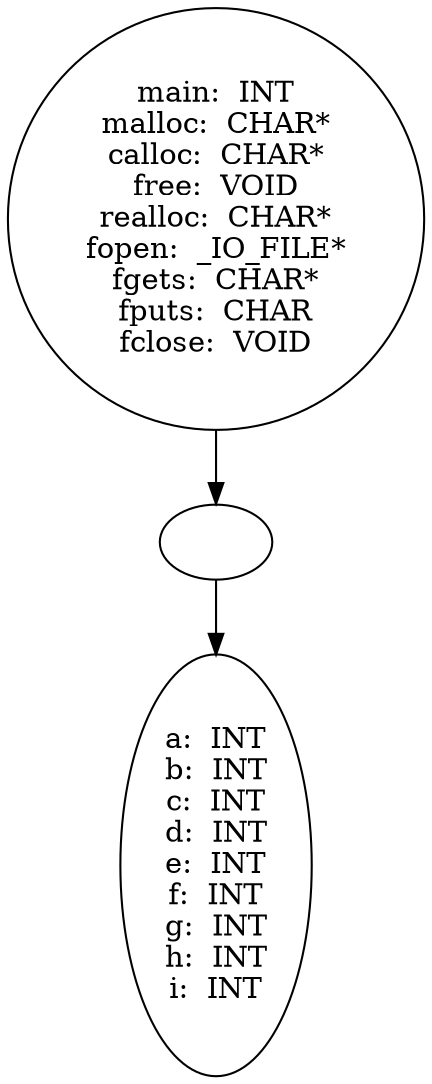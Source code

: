 digraph AST {
  "135951641067728" [label="main:  INT
malloc:  CHAR*
calloc:  CHAR*
free:  VOID
realloc:  CHAR*
fopen:  _IO_FILE*
fgets:  CHAR*
fputs:  CHAR
fclose:  VOID"];
  "135951641067728" -> "135951641070128";
  "135951641070128" [label=""];
  "135951641070128" -> "135951641082080";
  "135951641082080" [label="a:  INT
b:  INT
c:  INT
d:  INT
e:  INT
f:  INT
g:  INT
h:  INT
i:  INT"];
}
